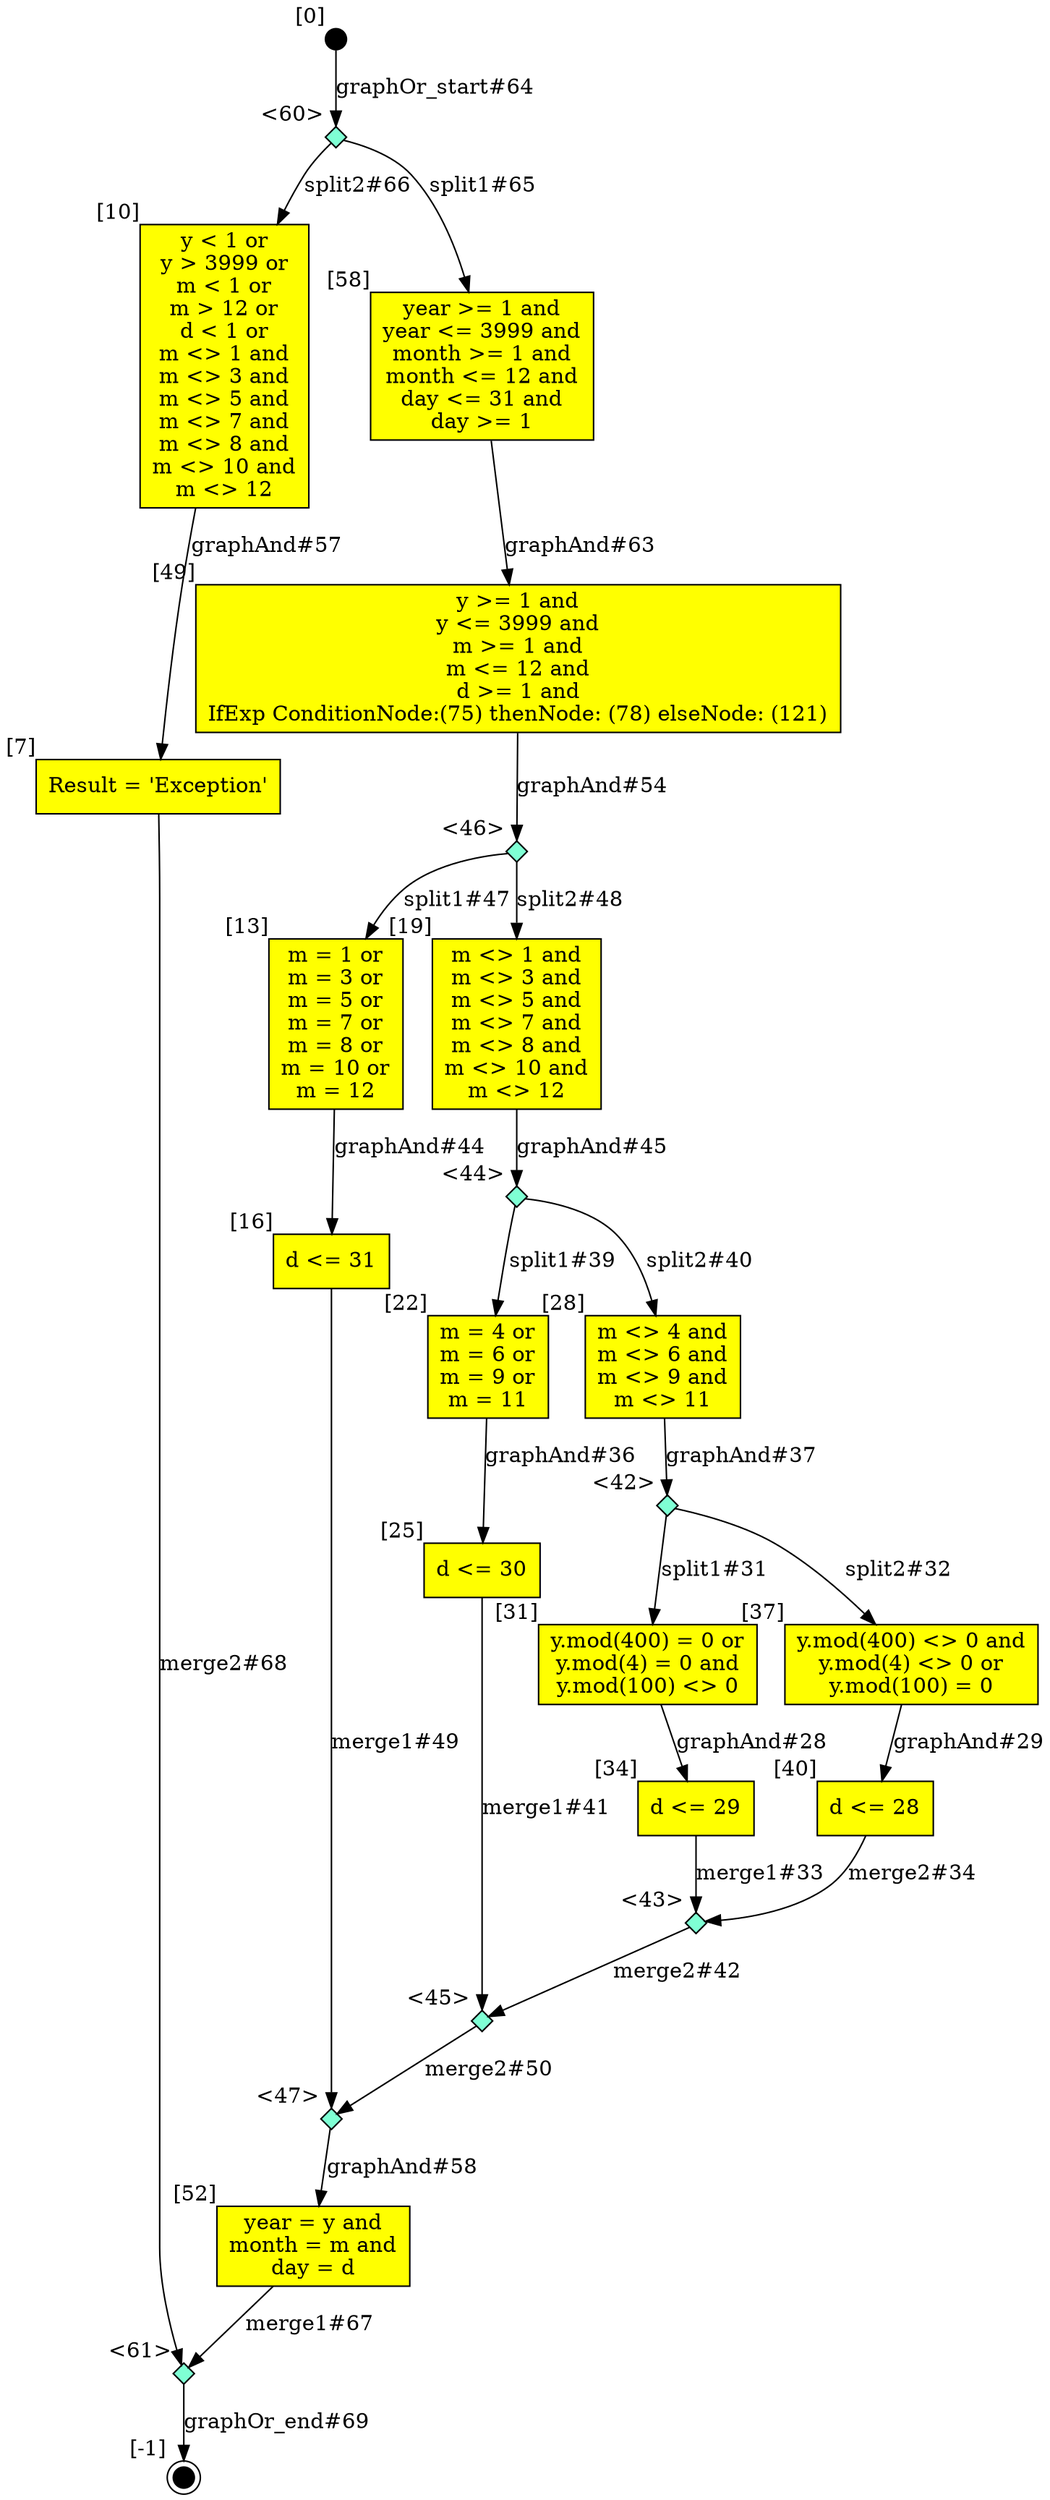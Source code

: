 digraph CLG {
  7 [shape="box", label="Result = 'Exception'", style=filled, fillcolor=yellow, xlabel="[7]"];
  8 [style=filled, fillcolor=black, shape="doublecircle", label="", fixedsize=true, width=.2, height=.2, xlabel="[-1]"];
  10 [shape="box", label="y < 1 or
y > 3999 or
m < 1 or
m > 12 or
d < 1 or
m <> 1 and
m <> 3 and
m <> 5 and
m <> 7 and
m <> 8 and
m <> 10 and
m <> 12
", style=filled, fillcolor=yellow, xlabel="[10]"];
  13 [shape="box", label="m = 1 or
m = 3 or
m = 5 or
m = 7 or
m = 8 or
m = 10 or
m = 12
", style=filled, fillcolor=yellow, xlabel="[13]"];
  16 [shape="box", label="d <= 31", style=filled, fillcolor=yellow, xlabel="[16]"];
  19 [shape="box", label="m <> 1 and
m <> 3 and
m <> 5 and
m <> 7 and
m <> 8 and
m <> 10 and
m <> 12
", style=filled, fillcolor=yellow, xlabel="[19]"];
  22 [shape="box", label="m = 4 or
m = 6 or
m = 9 or
m = 11
", style=filled, fillcolor=yellow, xlabel="[22]"];
  25 [shape="box", label="d <= 30", style=filled, fillcolor=yellow, xlabel="[25]"];
  28 [shape="box", label="m <> 4 and
m <> 6 and
m <> 9 and
m <> 11
", style=filled, fillcolor=yellow, xlabel="[28]"];
  31 [shape="box", label="y.mod(400) = 0 or
y.mod(4) = 0 and
y.mod(100) <> 0
", style=filled, fillcolor=yellow, xlabel="[31]"];
  34 [shape="box", label="d <= 29", style=filled, fillcolor=yellow, xlabel="[34]"];
  37 [shape="box", label="y.mod(400) <> 0 and
y.mod(4) <> 0 or
y.mod(100) = 0
", style=filled, fillcolor=yellow, xlabel="[37]"];
  40 [shape="box", label="d <= 28", style=filled, fillcolor=yellow, xlabel="[40]"];
  42 [shape="diamond", label="", xlabel="<42>", style=filled, fillcolor=aquamarine, fixedsize=true, width=.2, height=.2];
  43 [shape="diamond", label="", xlabel="<43>", style=filled, fillcolor=aquamarine, fixedsize=true, width=.2, height=.2];
  44 [shape="diamond", label="", xlabel="<44>", style=filled, fillcolor=aquamarine, fixedsize=true, width=.2, height=.2];
  45 [shape="diamond", label="", xlabel="<45>", style=filled, fillcolor=aquamarine, fixedsize=true, width=.2, height=.2];
  46 [shape="diamond", label="", xlabel="<46>", style=filled, fillcolor=aquamarine, fixedsize=true, width=.2, height=.2];
  47 [shape="diamond", label="", xlabel="<47>", style=filled, fillcolor=aquamarine, fixedsize=true, width=.2, height=.2];
  49 [shape="box", label="y >= 1 and
y <= 3999 and
m >= 1 and
m <= 12 and
d >= 1 and
IfExp ConditionNode:(75) thenNode: (78) elseNode: (121)
", style=filled, fillcolor=yellow, xlabel="[49]"];
  52 [shape="box", label="year = y and
month = m and
day = d
", style=filled, fillcolor=yellow, xlabel="[52]"];
  57 [style=filled, fillcolor=black, shape="circle", label="", fixedsize=true, width=.2, height=.2, xlabel="[0]"];
  58 [shape="box", label="year >= 1 and
year <= 3999 and
month >= 1 and
month <= 12 and
day <= 31 and
day >= 1
", style=filled, fillcolor=yellow, xlabel="[58]"];
  60 [shape="diamond", label="", xlabel="<60>", style=filled, fillcolor=aquamarine, fixedsize=true, width=.2, height=.2];
  61 [shape="diamond", label="", xlabel="<61>", style=filled, fillcolor=aquamarine, fixedsize=true, width=.2, height=.2];
  57 -> 60[label="graphOr_start#64"];
  60 -> 58[label="split1#65"];
  60 -> 10[label="split2#66"];
  52 -> 61[label="merge1#67"];
  7 -> 61[label="merge2#68"];
  61 -> 8[label="graphOr_end#69"];
  31 -> 34[label="graphAnd#28"];
  37 -> 40[label="graphAnd#29"];
  42 -> 31[label="split1#31"];
  42 -> 37[label="split2#32"];
  34 -> 43[label="merge1#33"];
  40 -> 43[label="merge2#34"];
  22 -> 25[label="graphAnd#36"];
  28 -> 42[label="graphAnd#37"];
  44 -> 22[label="split1#39"];
  44 -> 28[label="split2#40"];
  25 -> 45[label="merge1#41"];
  43 -> 45[label="merge2#42"];
  13 -> 16[label="graphAnd#44"];
  19 -> 44[label="graphAnd#45"];
  46 -> 13[label="split1#47"];
  46 -> 19[label="split2#48"];
  16 -> 47[label="merge1#49"];
  45 -> 47[label="merge2#50"];
  49 -> 46[label="graphAnd#54"];
  10 -> 7[label="graphAnd#57"];
  47 -> 52[label="graphAnd#58"];
  58 -> 49[label="graphAnd#63"];
}

